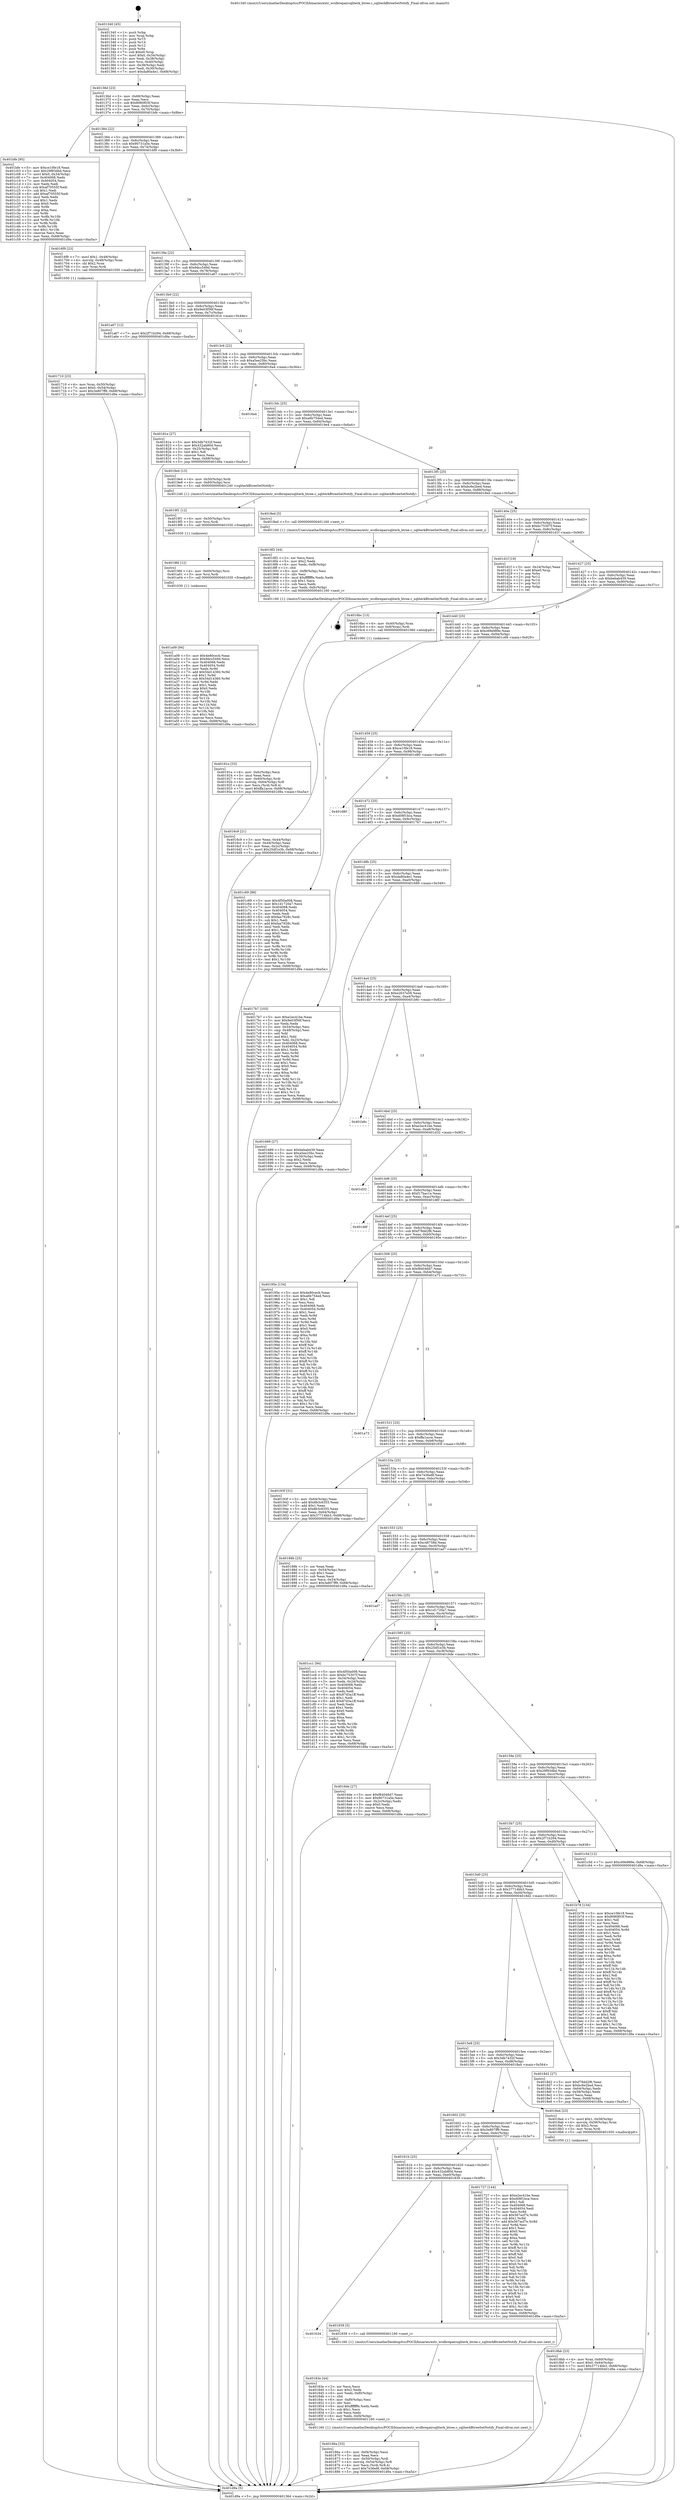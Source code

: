 digraph "0x401340" {
  label = "0x401340 (/mnt/c/Users/mathe/Desktop/tcc/POCII/binaries/extr_wcdbrepairsqliterk_btree.c_sqliterkBtreeSetNotify_Final-ollvm.out::main(0))"
  labelloc = "t"
  node[shape=record]

  Entry [label="",width=0.3,height=0.3,shape=circle,fillcolor=black,style=filled]
  "0x40136d" [label="{
     0x40136d [23]\l
     | [instrs]\l
     &nbsp;&nbsp;0x40136d \<+3\>: mov -0x68(%rbp),%eax\l
     &nbsp;&nbsp;0x401370 \<+2\>: mov %eax,%ecx\l
     &nbsp;&nbsp;0x401372 \<+6\>: sub $0x8080f03f,%ecx\l
     &nbsp;&nbsp;0x401378 \<+3\>: mov %eax,-0x6c(%rbp)\l
     &nbsp;&nbsp;0x40137b \<+3\>: mov %ecx,-0x70(%rbp)\l
     &nbsp;&nbsp;0x40137e \<+6\>: je 0000000000401bfe \<main+0x8be\>\l
  }"]
  "0x401bfe" [label="{
     0x401bfe [95]\l
     | [instrs]\l
     &nbsp;&nbsp;0x401bfe \<+5\>: mov $0xce10fe18,%eax\l
     &nbsp;&nbsp;0x401c03 \<+5\>: mov $0x29f93dbd,%ecx\l
     &nbsp;&nbsp;0x401c08 \<+7\>: movl $0x0,-0x34(%rbp)\l
     &nbsp;&nbsp;0x401c0f \<+7\>: mov 0x404068,%edx\l
     &nbsp;&nbsp;0x401c16 \<+7\>: mov 0x404054,%esi\l
     &nbsp;&nbsp;0x401c1d \<+2\>: mov %edx,%edi\l
     &nbsp;&nbsp;0x401c1f \<+6\>: sub $0xaf70555f,%edi\l
     &nbsp;&nbsp;0x401c25 \<+3\>: sub $0x1,%edi\l
     &nbsp;&nbsp;0x401c28 \<+6\>: add $0xaf70555f,%edi\l
     &nbsp;&nbsp;0x401c2e \<+3\>: imul %edi,%edx\l
     &nbsp;&nbsp;0x401c31 \<+3\>: and $0x1,%edx\l
     &nbsp;&nbsp;0x401c34 \<+3\>: cmp $0x0,%edx\l
     &nbsp;&nbsp;0x401c37 \<+4\>: sete %r8b\l
     &nbsp;&nbsp;0x401c3b \<+3\>: cmp $0xa,%esi\l
     &nbsp;&nbsp;0x401c3e \<+4\>: setl %r9b\l
     &nbsp;&nbsp;0x401c42 \<+3\>: mov %r8b,%r10b\l
     &nbsp;&nbsp;0x401c45 \<+3\>: and %r9b,%r10b\l
     &nbsp;&nbsp;0x401c48 \<+3\>: xor %r9b,%r8b\l
     &nbsp;&nbsp;0x401c4b \<+3\>: or %r8b,%r10b\l
     &nbsp;&nbsp;0x401c4e \<+4\>: test $0x1,%r10b\l
     &nbsp;&nbsp;0x401c52 \<+3\>: cmovne %ecx,%eax\l
     &nbsp;&nbsp;0x401c55 \<+3\>: mov %eax,-0x68(%rbp)\l
     &nbsp;&nbsp;0x401c58 \<+5\>: jmp 0000000000401d9a \<main+0xa5a\>\l
  }"]
  "0x401384" [label="{
     0x401384 [22]\l
     | [instrs]\l
     &nbsp;&nbsp;0x401384 \<+5\>: jmp 0000000000401389 \<main+0x49\>\l
     &nbsp;&nbsp;0x401389 \<+3\>: mov -0x6c(%rbp),%eax\l
     &nbsp;&nbsp;0x40138c \<+5\>: sub $0x90731a5e,%eax\l
     &nbsp;&nbsp;0x401391 \<+3\>: mov %eax,-0x74(%rbp)\l
     &nbsp;&nbsp;0x401394 \<+6\>: je 00000000004016f9 \<main+0x3b9\>\l
  }"]
  Exit [label="",width=0.3,height=0.3,shape=circle,fillcolor=black,style=filled,peripheries=2]
  "0x4016f9" [label="{
     0x4016f9 [23]\l
     | [instrs]\l
     &nbsp;&nbsp;0x4016f9 \<+7\>: movl $0x1,-0x48(%rbp)\l
     &nbsp;&nbsp;0x401700 \<+4\>: movslq -0x48(%rbp),%rax\l
     &nbsp;&nbsp;0x401704 \<+4\>: shl $0x2,%rax\l
     &nbsp;&nbsp;0x401708 \<+3\>: mov %rax,%rdi\l
     &nbsp;&nbsp;0x40170b \<+5\>: call 0000000000401050 \<malloc@plt\>\l
     | [calls]\l
     &nbsp;&nbsp;0x401050 \{1\} (unknown)\l
  }"]
  "0x40139a" [label="{
     0x40139a [22]\l
     | [instrs]\l
     &nbsp;&nbsp;0x40139a \<+5\>: jmp 000000000040139f \<main+0x5f\>\l
     &nbsp;&nbsp;0x40139f \<+3\>: mov -0x6c(%rbp),%eax\l
     &nbsp;&nbsp;0x4013a2 \<+5\>: sub $0x9dcc549d,%eax\l
     &nbsp;&nbsp;0x4013a7 \<+3\>: mov %eax,-0x78(%rbp)\l
     &nbsp;&nbsp;0x4013aa \<+6\>: je 0000000000401a67 \<main+0x727\>\l
  }"]
  "0x401a09" [label="{
     0x401a09 [94]\l
     | [instrs]\l
     &nbsp;&nbsp;0x401a09 \<+5\>: mov $0x4e80cecb,%eax\l
     &nbsp;&nbsp;0x401a0e \<+5\>: mov $0x9dcc549d,%ecx\l
     &nbsp;&nbsp;0x401a13 \<+7\>: mov 0x404068,%edx\l
     &nbsp;&nbsp;0x401a1a \<+8\>: mov 0x404054,%r8d\l
     &nbsp;&nbsp;0x401a22 \<+3\>: mov %edx,%r9d\l
     &nbsp;&nbsp;0x401a25 \<+7\>: add $0x54d14360,%r9d\l
     &nbsp;&nbsp;0x401a2c \<+4\>: sub $0x1,%r9d\l
     &nbsp;&nbsp;0x401a30 \<+7\>: sub $0x54d14360,%r9d\l
     &nbsp;&nbsp;0x401a37 \<+4\>: imul %r9d,%edx\l
     &nbsp;&nbsp;0x401a3b \<+3\>: and $0x1,%edx\l
     &nbsp;&nbsp;0x401a3e \<+3\>: cmp $0x0,%edx\l
     &nbsp;&nbsp;0x401a41 \<+4\>: sete %r10b\l
     &nbsp;&nbsp;0x401a45 \<+4\>: cmp $0xa,%r8d\l
     &nbsp;&nbsp;0x401a49 \<+4\>: setl %r11b\l
     &nbsp;&nbsp;0x401a4d \<+3\>: mov %r10b,%bl\l
     &nbsp;&nbsp;0x401a50 \<+3\>: and %r11b,%bl\l
     &nbsp;&nbsp;0x401a53 \<+3\>: xor %r11b,%r10b\l
     &nbsp;&nbsp;0x401a56 \<+3\>: or %r10b,%bl\l
     &nbsp;&nbsp;0x401a59 \<+3\>: test $0x1,%bl\l
     &nbsp;&nbsp;0x401a5c \<+3\>: cmovne %ecx,%eax\l
     &nbsp;&nbsp;0x401a5f \<+3\>: mov %eax,-0x68(%rbp)\l
     &nbsp;&nbsp;0x401a62 \<+5\>: jmp 0000000000401d9a \<main+0xa5a\>\l
  }"]
  "0x401a67" [label="{
     0x401a67 [12]\l
     | [instrs]\l
     &nbsp;&nbsp;0x401a67 \<+7\>: movl $0x2f71b294,-0x68(%rbp)\l
     &nbsp;&nbsp;0x401a6e \<+5\>: jmp 0000000000401d9a \<main+0xa5a\>\l
  }"]
  "0x4013b0" [label="{
     0x4013b0 [22]\l
     | [instrs]\l
     &nbsp;&nbsp;0x4013b0 \<+5\>: jmp 00000000004013b5 \<main+0x75\>\l
     &nbsp;&nbsp;0x4013b5 \<+3\>: mov -0x6c(%rbp),%eax\l
     &nbsp;&nbsp;0x4013b8 \<+5\>: sub $0x9e03f56f,%eax\l
     &nbsp;&nbsp;0x4013bd \<+3\>: mov %eax,-0x7c(%rbp)\l
     &nbsp;&nbsp;0x4013c0 \<+6\>: je 000000000040181e \<main+0x4de\>\l
  }"]
  "0x4019fd" [label="{
     0x4019fd [12]\l
     | [instrs]\l
     &nbsp;&nbsp;0x4019fd \<+4\>: mov -0x60(%rbp),%rsi\l
     &nbsp;&nbsp;0x401a01 \<+3\>: mov %rsi,%rdi\l
     &nbsp;&nbsp;0x401a04 \<+5\>: call 0000000000401030 \<free@plt\>\l
     | [calls]\l
     &nbsp;&nbsp;0x401030 \{1\} (unknown)\l
  }"]
  "0x40181e" [label="{
     0x40181e [27]\l
     | [instrs]\l
     &nbsp;&nbsp;0x40181e \<+5\>: mov $0x3db7432f,%eax\l
     &nbsp;&nbsp;0x401823 \<+5\>: mov $0x432ab80d,%ecx\l
     &nbsp;&nbsp;0x401828 \<+3\>: mov -0x25(%rbp),%dl\l
     &nbsp;&nbsp;0x40182b \<+3\>: test $0x1,%dl\l
     &nbsp;&nbsp;0x40182e \<+3\>: cmovne %ecx,%eax\l
     &nbsp;&nbsp;0x401831 \<+3\>: mov %eax,-0x68(%rbp)\l
     &nbsp;&nbsp;0x401834 \<+5\>: jmp 0000000000401d9a \<main+0xa5a\>\l
  }"]
  "0x4013c6" [label="{
     0x4013c6 [22]\l
     | [instrs]\l
     &nbsp;&nbsp;0x4013c6 \<+5\>: jmp 00000000004013cb \<main+0x8b\>\l
     &nbsp;&nbsp;0x4013cb \<+3\>: mov -0x6c(%rbp),%eax\l
     &nbsp;&nbsp;0x4013ce \<+5\>: sub $0xa5ee25bc,%eax\l
     &nbsp;&nbsp;0x4013d3 \<+3\>: mov %eax,-0x80(%rbp)\l
     &nbsp;&nbsp;0x4013d6 \<+6\>: je 00000000004016a4 \<main+0x364\>\l
  }"]
  "0x4019f1" [label="{
     0x4019f1 [12]\l
     | [instrs]\l
     &nbsp;&nbsp;0x4019f1 \<+4\>: mov -0x50(%rbp),%rsi\l
     &nbsp;&nbsp;0x4019f5 \<+3\>: mov %rsi,%rdi\l
     &nbsp;&nbsp;0x4019f8 \<+5\>: call 0000000000401030 \<free@plt\>\l
     | [calls]\l
     &nbsp;&nbsp;0x401030 \{1\} (unknown)\l
  }"]
  "0x4016a4" [label="{
     0x4016a4\l
  }", style=dashed]
  "0x4013dc" [label="{
     0x4013dc [25]\l
     | [instrs]\l
     &nbsp;&nbsp;0x4013dc \<+5\>: jmp 00000000004013e1 \<main+0xa1\>\l
     &nbsp;&nbsp;0x4013e1 \<+3\>: mov -0x6c(%rbp),%eax\l
     &nbsp;&nbsp;0x4013e4 \<+5\>: sub $0xa6b754ed,%eax\l
     &nbsp;&nbsp;0x4013e9 \<+6\>: mov %eax,-0x84(%rbp)\l
     &nbsp;&nbsp;0x4013ef \<+6\>: je 00000000004019e4 \<main+0x6a4\>\l
  }"]
  "0x40191e" [label="{
     0x40191e [33]\l
     | [instrs]\l
     &nbsp;&nbsp;0x40191e \<+6\>: mov -0xfc(%rbp),%ecx\l
     &nbsp;&nbsp;0x401924 \<+3\>: imul %eax,%ecx\l
     &nbsp;&nbsp;0x401927 \<+4\>: mov -0x60(%rbp),%rdi\l
     &nbsp;&nbsp;0x40192b \<+4\>: movslq -0x64(%rbp),%r8\l
     &nbsp;&nbsp;0x40192f \<+4\>: mov %ecx,(%rdi,%r8,4)\l
     &nbsp;&nbsp;0x401933 \<+7\>: movl $0xffa1acce,-0x68(%rbp)\l
     &nbsp;&nbsp;0x40193a \<+5\>: jmp 0000000000401d9a \<main+0xa5a\>\l
  }"]
  "0x4019e4" [label="{
     0x4019e4 [13]\l
     | [instrs]\l
     &nbsp;&nbsp;0x4019e4 \<+4\>: mov -0x50(%rbp),%rdi\l
     &nbsp;&nbsp;0x4019e8 \<+4\>: mov -0x60(%rbp),%rsi\l
     &nbsp;&nbsp;0x4019ec \<+5\>: call 0000000000401240 \<sqliterkBtreeSetNotify\>\l
     | [calls]\l
     &nbsp;&nbsp;0x401240 \{1\} (/mnt/c/Users/mathe/Desktop/tcc/POCII/binaries/extr_wcdbrepairsqliterk_btree.c_sqliterkBtreeSetNotify_Final-ollvm.out::sqliterkBtreeSetNotify)\l
  }"]
  "0x4013f5" [label="{
     0x4013f5 [25]\l
     | [instrs]\l
     &nbsp;&nbsp;0x4013f5 \<+5\>: jmp 00000000004013fa \<main+0xba\>\l
     &nbsp;&nbsp;0x4013fa \<+3\>: mov -0x6c(%rbp),%eax\l
     &nbsp;&nbsp;0x4013fd \<+5\>: sub $0xbc6e2bed,%eax\l
     &nbsp;&nbsp;0x401402 \<+6\>: mov %eax,-0x88(%rbp)\l
     &nbsp;&nbsp;0x401408 \<+6\>: je 00000000004018ed \<main+0x5ad\>\l
  }"]
  "0x4018f2" [label="{
     0x4018f2 [44]\l
     | [instrs]\l
     &nbsp;&nbsp;0x4018f2 \<+2\>: xor %ecx,%ecx\l
     &nbsp;&nbsp;0x4018f4 \<+5\>: mov $0x2,%edx\l
     &nbsp;&nbsp;0x4018f9 \<+6\>: mov %edx,-0xf8(%rbp)\l
     &nbsp;&nbsp;0x4018ff \<+1\>: cltd\l
     &nbsp;&nbsp;0x401900 \<+6\>: mov -0xf8(%rbp),%esi\l
     &nbsp;&nbsp;0x401906 \<+2\>: idiv %esi\l
     &nbsp;&nbsp;0x401908 \<+6\>: imul $0xfffffffe,%edx,%edx\l
     &nbsp;&nbsp;0x40190e \<+3\>: sub $0x1,%ecx\l
     &nbsp;&nbsp;0x401911 \<+2\>: sub %ecx,%edx\l
     &nbsp;&nbsp;0x401913 \<+6\>: mov %edx,-0xfc(%rbp)\l
     &nbsp;&nbsp;0x401919 \<+5\>: call 0000000000401160 \<next_i\>\l
     | [calls]\l
     &nbsp;&nbsp;0x401160 \{1\} (/mnt/c/Users/mathe/Desktop/tcc/POCII/binaries/extr_wcdbrepairsqliterk_btree.c_sqliterkBtreeSetNotify_Final-ollvm.out::next_i)\l
  }"]
  "0x4018ed" [label="{
     0x4018ed [5]\l
     | [instrs]\l
     &nbsp;&nbsp;0x4018ed \<+5\>: call 0000000000401160 \<next_i\>\l
     | [calls]\l
     &nbsp;&nbsp;0x401160 \{1\} (/mnt/c/Users/mathe/Desktop/tcc/POCII/binaries/extr_wcdbrepairsqliterk_btree.c_sqliterkBtreeSetNotify_Final-ollvm.out::next_i)\l
  }"]
  "0x40140e" [label="{
     0x40140e [25]\l
     | [instrs]\l
     &nbsp;&nbsp;0x40140e \<+5\>: jmp 0000000000401413 \<main+0xd3\>\l
     &nbsp;&nbsp;0x401413 \<+3\>: mov -0x6c(%rbp),%eax\l
     &nbsp;&nbsp;0x401416 \<+5\>: sub $0xbc75307f,%eax\l
     &nbsp;&nbsp;0x40141b \<+6\>: mov %eax,-0x8c(%rbp)\l
     &nbsp;&nbsp;0x401421 \<+6\>: je 0000000000401d1f \<main+0x9df\>\l
  }"]
  "0x4018bb" [label="{
     0x4018bb [23]\l
     | [instrs]\l
     &nbsp;&nbsp;0x4018bb \<+4\>: mov %rax,-0x60(%rbp)\l
     &nbsp;&nbsp;0x4018bf \<+7\>: movl $0x0,-0x64(%rbp)\l
     &nbsp;&nbsp;0x4018c6 \<+7\>: movl $0x37714bb3,-0x68(%rbp)\l
     &nbsp;&nbsp;0x4018cd \<+5\>: jmp 0000000000401d9a \<main+0xa5a\>\l
  }"]
  "0x401d1f" [label="{
     0x401d1f [19]\l
     | [instrs]\l
     &nbsp;&nbsp;0x401d1f \<+3\>: mov -0x24(%rbp),%eax\l
     &nbsp;&nbsp;0x401d22 \<+7\>: add $0xe0,%rsp\l
     &nbsp;&nbsp;0x401d29 \<+1\>: pop %rbx\l
     &nbsp;&nbsp;0x401d2a \<+2\>: pop %r12\l
     &nbsp;&nbsp;0x401d2c \<+2\>: pop %r14\l
     &nbsp;&nbsp;0x401d2e \<+2\>: pop %r15\l
     &nbsp;&nbsp;0x401d30 \<+1\>: pop %rbp\l
     &nbsp;&nbsp;0x401d31 \<+1\>: ret\l
  }"]
  "0x401427" [label="{
     0x401427 [25]\l
     | [instrs]\l
     &nbsp;&nbsp;0x401427 \<+5\>: jmp 000000000040142c \<main+0xec\>\l
     &nbsp;&nbsp;0x40142c \<+3\>: mov -0x6c(%rbp),%eax\l
     &nbsp;&nbsp;0x40142f \<+5\>: sub $0xbebab439,%eax\l
     &nbsp;&nbsp;0x401434 \<+6\>: mov %eax,-0x90(%rbp)\l
     &nbsp;&nbsp;0x40143a \<+6\>: je 00000000004016bc \<main+0x37c\>\l
  }"]
  "0x40186a" [label="{
     0x40186a [33]\l
     | [instrs]\l
     &nbsp;&nbsp;0x40186a \<+6\>: mov -0xf4(%rbp),%ecx\l
     &nbsp;&nbsp;0x401870 \<+3\>: imul %eax,%ecx\l
     &nbsp;&nbsp;0x401873 \<+4\>: mov -0x50(%rbp),%rdi\l
     &nbsp;&nbsp;0x401877 \<+4\>: movslq -0x54(%rbp),%r8\l
     &nbsp;&nbsp;0x40187b \<+4\>: mov %ecx,(%rdi,%r8,4)\l
     &nbsp;&nbsp;0x40187f \<+7\>: movl $0x7e36e8f,-0x68(%rbp)\l
     &nbsp;&nbsp;0x401886 \<+5\>: jmp 0000000000401d9a \<main+0xa5a\>\l
  }"]
  "0x4016bc" [label="{
     0x4016bc [13]\l
     | [instrs]\l
     &nbsp;&nbsp;0x4016bc \<+4\>: mov -0x40(%rbp),%rax\l
     &nbsp;&nbsp;0x4016c0 \<+4\>: mov 0x8(%rax),%rdi\l
     &nbsp;&nbsp;0x4016c4 \<+5\>: call 0000000000401060 \<atoi@plt\>\l
     | [calls]\l
     &nbsp;&nbsp;0x401060 \{1\} (unknown)\l
  }"]
  "0x401440" [label="{
     0x401440 [25]\l
     | [instrs]\l
     &nbsp;&nbsp;0x401440 \<+5\>: jmp 0000000000401445 \<main+0x105\>\l
     &nbsp;&nbsp;0x401445 \<+3\>: mov -0x6c(%rbp),%eax\l
     &nbsp;&nbsp;0x401448 \<+5\>: sub $0xc69e989e,%eax\l
     &nbsp;&nbsp;0x40144d \<+6\>: mov %eax,-0x94(%rbp)\l
     &nbsp;&nbsp;0x401453 \<+6\>: je 0000000000401c69 \<main+0x929\>\l
  }"]
  "0x40183e" [label="{
     0x40183e [44]\l
     | [instrs]\l
     &nbsp;&nbsp;0x40183e \<+2\>: xor %ecx,%ecx\l
     &nbsp;&nbsp;0x401840 \<+5\>: mov $0x2,%edx\l
     &nbsp;&nbsp;0x401845 \<+6\>: mov %edx,-0xf0(%rbp)\l
     &nbsp;&nbsp;0x40184b \<+1\>: cltd\l
     &nbsp;&nbsp;0x40184c \<+6\>: mov -0xf0(%rbp),%esi\l
     &nbsp;&nbsp;0x401852 \<+2\>: idiv %esi\l
     &nbsp;&nbsp;0x401854 \<+6\>: imul $0xfffffffe,%edx,%edx\l
     &nbsp;&nbsp;0x40185a \<+3\>: sub $0x1,%ecx\l
     &nbsp;&nbsp;0x40185d \<+2\>: sub %ecx,%edx\l
     &nbsp;&nbsp;0x40185f \<+6\>: mov %edx,-0xf4(%rbp)\l
     &nbsp;&nbsp;0x401865 \<+5\>: call 0000000000401160 \<next_i\>\l
     | [calls]\l
     &nbsp;&nbsp;0x401160 \{1\} (/mnt/c/Users/mathe/Desktop/tcc/POCII/binaries/extr_wcdbrepairsqliterk_btree.c_sqliterkBtreeSetNotify_Final-ollvm.out::next_i)\l
  }"]
  "0x401c69" [label="{
     0x401c69 [88]\l
     | [instrs]\l
     &nbsp;&nbsp;0x401c69 \<+5\>: mov $0x4f50a008,%eax\l
     &nbsp;&nbsp;0x401c6e \<+5\>: mov $0x1d1720a7,%ecx\l
     &nbsp;&nbsp;0x401c73 \<+7\>: mov 0x404068,%edx\l
     &nbsp;&nbsp;0x401c7a \<+7\>: mov 0x404054,%esi\l
     &nbsp;&nbsp;0x401c81 \<+2\>: mov %edx,%edi\l
     &nbsp;&nbsp;0x401c83 \<+6\>: sub $0xfaa7928c,%edi\l
     &nbsp;&nbsp;0x401c89 \<+3\>: sub $0x1,%edi\l
     &nbsp;&nbsp;0x401c8c \<+6\>: add $0xfaa7928c,%edi\l
     &nbsp;&nbsp;0x401c92 \<+3\>: imul %edi,%edx\l
     &nbsp;&nbsp;0x401c95 \<+3\>: and $0x1,%edx\l
     &nbsp;&nbsp;0x401c98 \<+3\>: cmp $0x0,%edx\l
     &nbsp;&nbsp;0x401c9b \<+4\>: sete %r8b\l
     &nbsp;&nbsp;0x401c9f \<+3\>: cmp $0xa,%esi\l
     &nbsp;&nbsp;0x401ca2 \<+4\>: setl %r9b\l
     &nbsp;&nbsp;0x401ca6 \<+3\>: mov %r8b,%r10b\l
     &nbsp;&nbsp;0x401ca9 \<+3\>: and %r9b,%r10b\l
     &nbsp;&nbsp;0x401cac \<+3\>: xor %r9b,%r8b\l
     &nbsp;&nbsp;0x401caf \<+3\>: or %r8b,%r10b\l
     &nbsp;&nbsp;0x401cb2 \<+4\>: test $0x1,%r10b\l
     &nbsp;&nbsp;0x401cb6 \<+3\>: cmovne %ecx,%eax\l
     &nbsp;&nbsp;0x401cb9 \<+3\>: mov %eax,-0x68(%rbp)\l
     &nbsp;&nbsp;0x401cbc \<+5\>: jmp 0000000000401d9a \<main+0xa5a\>\l
  }"]
  "0x401459" [label="{
     0x401459 [25]\l
     | [instrs]\l
     &nbsp;&nbsp;0x401459 \<+5\>: jmp 000000000040145e \<main+0x11e\>\l
     &nbsp;&nbsp;0x40145e \<+3\>: mov -0x6c(%rbp),%eax\l
     &nbsp;&nbsp;0x401461 \<+5\>: sub $0xce10fe18,%eax\l
     &nbsp;&nbsp;0x401466 \<+6\>: mov %eax,-0x98(%rbp)\l
     &nbsp;&nbsp;0x40146c \<+6\>: je 0000000000401d80 \<main+0xa40\>\l
  }"]
  "0x401634" [label="{
     0x401634\l
  }", style=dashed]
  "0x401d80" [label="{
     0x401d80\l
  }", style=dashed]
  "0x401472" [label="{
     0x401472 [25]\l
     | [instrs]\l
     &nbsp;&nbsp;0x401472 \<+5\>: jmp 0000000000401477 \<main+0x137\>\l
     &nbsp;&nbsp;0x401477 \<+3\>: mov -0x6c(%rbp),%eax\l
     &nbsp;&nbsp;0x40147a \<+5\>: sub $0xd08f1bca,%eax\l
     &nbsp;&nbsp;0x40147f \<+6\>: mov %eax,-0x9c(%rbp)\l
     &nbsp;&nbsp;0x401485 \<+6\>: je 00000000004017b7 \<main+0x477\>\l
  }"]
  "0x401839" [label="{
     0x401839 [5]\l
     | [instrs]\l
     &nbsp;&nbsp;0x401839 \<+5\>: call 0000000000401160 \<next_i\>\l
     | [calls]\l
     &nbsp;&nbsp;0x401160 \{1\} (/mnt/c/Users/mathe/Desktop/tcc/POCII/binaries/extr_wcdbrepairsqliterk_btree.c_sqliterkBtreeSetNotify_Final-ollvm.out::next_i)\l
  }"]
  "0x4017b7" [label="{
     0x4017b7 [103]\l
     | [instrs]\l
     &nbsp;&nbsp;0x4017b7 \<+5\>: mov $0xe2ec41be,%eax\l
     &nbsp;&nbsp;0x4017bc \<+5\>: mov $0x9e03f56f,%ecx\l
     &nbsp;&nbsp;0x4017c1 \<+2\>: xor %edx,%edx\l
     &nbsp;&nbsp;0x4017c3 \<+3\>: mov -0x54(%rbp),%esi\l
     &nbsp;&nbsp;0x4017c6 \<+3\>: cmp -0x48(%rbp),%esi\l
     &nbsp;&nbsp;0x4017c9 \<+4\>: setl %dil\l
     &nbsp;&nbsp;0x4017cd \<+4\>: and $0x1,%dil\l
     &nbsp;&nbsp;0x4017d1 \<+4\>: mov %dil,-0x25(%rbp)\l
     &nbsp;&nbsp;0x4017d5 \<+7\>: mov 0x404068,%esi\l
     &nbsp;&nbsp;0x4017dc \<+8\>: mov 0x404054,%r8d\l
     &nbsp;&nbsp;0x4017e4 \<+3\>: sub $0x1,%edx\l
     &nbsp;&nbsp;0x4017e7 \<+3\>: mov %esi,%r9d\l
     &nbsp;&nbsp;0x4017ea \<+3\>: add %edx,%r9d\l
     &nbsp;&nbsp;0x4017ed \<+4\>: imul %r9d,%esi\l
     &nbsp;&nbsp;0x4017f1 \<+3\>: and $0x1,%esi\l
     &nbsp;&nbsp;0x4017f4 \<+3\>: cmp $0x0,%esi\l
     &nbsp;&nbsp;0x4017f7 \<+4\>: sete %dil\l
     &nbsp;&nbsp;0x4017fb \<+4\>: cmp $0xa,%r8d\l
     &nbsp;&nbsp;0x4017ff \<+4\>: setl %r10b\l
     &nbsp;&nbsp;0x401803 \<+3\>: mov %dil,%r11b\l
     &nbsp;&nbsp;0x401806 \<+3\>: and %r10b,%r11b\l
     &nbsp;&nbsp;0x401809 \<+3\>: xor %r10b,%dil\l
     &nbsp;&nbsp;0x40180c \<+3\>: or %dil,%r11b\l
     &nbsp;&nbsp;0x40180f \<+4\>: test $0x1,%r11b\l
     &nbsp;&nbsp;0x401813 \<+3\>: cmovne %ecx,%eax\l
     &nbsp;&nbsp;0x401816 \<+3\>: mov %eax,-0x68(%rbp)\l
     &nbsp;&nbsp;0x401819 \<+5\>: jmp 0000000000401d9a \<main+0xa5a\>\l
  }"]
  "0x40148b" [label="{
     0x40148b [25]\l
     | [instrs]\l
     &nbsp;&nbsp;0x40148b \<+5\>: jmp 0000000000401490 \<main+0x150\>\l
     &nbsp;&nbsp;0x401490 \<+3\>: mov -0x6c(%rbp),%eax\l
     &nbsp;&nbsp;0x401493 \<+5\>: sub $0xda80a4e1,%eax\l
     &nbsp;&nbsp;0x401498 \<+6\>: mov %eax,-0xa0(%rbp)\l
     &nbsp;&nbsp;0x40149e \<+6\>: je 0000000000401689 \<main+0x349\>\l
  }"]
  "0x40161b" [label="{
     0x40161b [25]\l
     | [instrs]\l
     &nbsp;&nbsp;0x40161b \<+5\>: jmp 0000000000401620 \<main+0x2e0\>\l
     &nbsp;&nbsp;0x401620 \<+3\>: mov -0x6c(%rbp),%eax\l
     &nbsp;&nbsp;0x401623 \<+5\>: sub $0x432ab80d,%eax\l
     &nbsp;&nbsp;0x401628 \<+6\>: mov %eax,-0xe0(%rbp)\l
     &nbsp;&nbsp;0x40162e \<+6\>: je 0000000000401839 \<main+0x4f9\>\l
  }"]
  "0x401689" [label="{
     0x401689 [27]\l
     | [instrs]\l
     &nbsp;&nbsp;0x401689 \<+5\>: mov $0xbebab439,%eax\l
     &nbsp;&nbsp;0x40168e \<+5\>: mov $0xa5ee25bc,%ecx\l
     &nbsp;&nbsp;0x401693 \<+3\>: mov -0x30(%rbp),%edx\l
     &nbsp;&nbsp;0x401696 \<+3\>: cmp $0x2,%edx\l
     &nbsp;&nbsp;0x401699 \<+3\>: cmovne %ecx,%eax\l
     &nbsp;&nbsp;0x40169c \<+3\>: mov %eax,-0x68(%rbp)\l
     &nbsp;&nbsp;0x40169f \<+5\>: jmp 0000000000401d9a \<main+0xa5a\>\l
  }"]
  "0x4014a4" [label="{
     0x4014a4 [25]\l
     | [instrs]\l
     &nbsp;&nbsp;0x4014a4 \<+5\>: jmp 00000000004014a9 \<main+0x169\>\l
     &nbsp;&nbsp;0x4014a9 \<+3\>: mov -0x6c(%rbp),%eax\l
     &nbsp;&nbsp;0x4014ac \<+5\>: sub $0xe2637e58,%eax\l
     &nbsp;&nbsp;0x4014b1 \<+6\>: mov %eax,-0xa4(%rbp)\l
     &nbsp;&nbsp;0x4014b7 \<+6\>: je 0000000000401b6c \<main+0x82c\>\l
  }"]
  "0x401d9a" [label="{
     0x401d9a [5]\l
     | [instrs]\l
     &nbsp;&nbsp;0x401d9a \<+5\>: jmp 000000000040136d \<main+0x2d\>\l
  }"]
  "0x401340" [label="{
     0x401340 [45]\l
     | [instrs]\l
     &nbsp;&nbsp;0x401340 \<+1\>: push %rbp\l
     &nbsp;&nbsp;0x401341 \<+3\>: mov %rsp,%rbp\l
     &nbsp;&nbsp;0x401344 \<+2\>: push %r15\l
     &nbsp;&nbsp;0x401346 \<+2\>: push %r14\l
     &nbsp;&nbsp;0x401348 \<+2\>: push %r12\l
     &nbsp;&nbsp;0x40134a \<+1\>: push %rbx\l
     &nbsp;&nbsp;0x40134b \<+7\>: sub $0xe0,%rsp\l
     &nbsp;&nbsp;0x401352 \<+7\>: movl $0x0,-0x34(%rbp)\l
     &nbsp;&nbsp;0x401359 \<+3\>: mov %edi,-0x38(%rbp)\l
     &nbsp;&nbsp;0x40135c \<+4\>: mov %rsi,-0x40(%rbp)\l
     &nbsp;&nbsp;0x401360 \<+3\>: mov -0x38(%rbp),%edi\l
     &nbsp;&nbsp;0x401363 \<+3\>: mov %edi,-0x30(%rbp)\l
     &nbsp;&nbsp;0x401366 \<+7\>: movl $0xda80a4e1,-0x68(%rbp)\l
  }"]
  "0x4016c9" [label="{
     0x4016c9 [21]\l
     | [instrs]\l
     &nbsp;&nbsp;0x4016c9 \<+3\>: mov %eax,-0x44(%rbp)\l
     &nbsp;&nbsp;0x4016cc \<+3\>: mov -0x44(%rbp),%eax\l
     &nbsp;&nbsp;0x4016cf \<+3\>: mov %eax,-0x2c(%rbp)\l
     &nbsp;&nbsp;0x4016d2 \<+7\>: movl $0x25df1e3b,-0x68(%rbp)\l
     &nbsp;&nbsp;0x4016d9 \<+5\>: jmp 0000000000401d9a \<main+0xa5a\>\l
  }"]
  "0x401727" [label="{
     0x401727 [144]\l
     | [instrs]\l
     &nbsp;&nbsp;0x401727 \<+5\>: mov $0xe2ec41be,%eax\l
     &nbsp;&nbsp;0x40172c \<+5\>: mov $0xd08f1bca,%ecx\l
     &nbsp;&nbsp;0x401731 \<+2\>: mov $0x1,%dl\l
     &nbsp;&nbsp;0x401733 \<+7\>: mov 0x404068,%esi\l
     &nbsp;&nbsp;0x40173a \<+7\>: mov 0x404054,%edi\l
     &nbsp;&nbsp;0x401741 \<+3\>: mov %esi,%r8d\l
     &nbsp;&nbsp;0x401744 \<+7\>: sub $0x567acf7e,%r8d\l
     &nbsp;&nbsp;0x40174b \<+4\>: sub $0x1,%r8d\l
     &nbsp;&nbsp;0x40174f \<+7\>: add $0x567acf7e,%r8d\l
     &nbsp;&nbsp;0x401756 \<+4\>: imul %r8d,%esi\l
     &nbsp;&nbsp;0x40175a \<+3\>: and $0x1,%esi\l
     &nbsp;&nbsp;0x40175d \<+3\>: cmp $0x0,%esi\l
     &nbsp;&nbsp;0x401760 \<+4\>: sete %r9b\l
     &nbsp;&nbsp;0x401764 \<+3\>: cmp $0xa,%edi\l
     &nbsp;&nbsp;0x401767 \<+4\>: setl %r10b\l
     &nbsp;&nbsp;0x40176b \<+3\>: mov %r9b,%r11b\l
     &nbsp;&nbsp;0x40176e \<+4\>: xor $0xff,%r11b\l
     &nbsp;&nbsp;0x401772 \<+3\>: mov %r10b,%bl\l
     &nbsp;&nbsp;0x401775 \<+3\>: xor $0xff,%bl\l
     &nbsp;&nbsp;0x401778 \<+3\>: xor $0x0,%dl\l
     &nbsp;&nbsp;0x40177b \<+3\>: mov %r11b,%r14b\l
     &nbsp;&nbsp;0x40177e \<+4\>: and $0x0,%r14b\l
     &nbsp;&nbsp;0x401782 \<+3\>: and %dl,%r9b\l
     &nbsp;&nbsp;0x401785 \<+3\>: mov %bl,%r15b\l
     &nbsp;&nbsp;0x401788 \<+4\>: and $0x0,%r15b\l
     &nbsp;&nbsp;0x40178c \<+3\>: and %dl,%r10b\l
     &nbsp;&nbsp;0x40178f \<+3\>: or %r9b,%r14b\l
     &nbsp;&nbsp;0x401792 \<+3\>: or %r10b,%r15b\l
     &nbsp;&nbsp;0x401795 \<+3\>: xor %r15b,%r14b\l
     &nbsp;&nbsp;0x401798 \<+3\>: or %bl,%r11b\l
     &nbsp;&nbsp;0x40179b \<+4\>: xor $0xff,%r11b\l
     &nbsp;&nbsp;0x40179f \<+3\>: or $0x0,%dl\l
     &nbsp;&nbsp;0x4017a2 \<+3\>: and %dl,%r11b\l
     &nbsp;&nbsp;0x4017a5 \<+3\>: or %r11b,%r14b\l
     &nbsp;&nbsp;0x4017a8 \<+4\>: test $0x1,%r14b\l
     &nbsp;&nbsp;0x4017ac \<+3\>: cmovne %ecx,%eax\l
     &nbsp;&nbsp;0x4017af \<+3\>: mov %eax,-0x68(%rbp)\l
     &nbsp;&nbsp;0x4017b2 \<+5\>: jmp 0000000000401d9a \<main+0xa5a\>\l
  }"]
  "0x401b6c" [label="{
     0x401b6c\l
  }", style=dashed]
  "0x4014bd" [label="{
     0x4014bd [25]\l
     | [instrs]\l
     &nbsp;&nbsp;0x4014bd \<+5\>: jmp 00000000004014c2 \<main+0x182\>\l
     &nbsp;&nbsp;0x4014c2 \<+3\>: mov -0x6c(%rbp),%eax\l
     &nbsp;&nbsp;0x4014c5 \<+5\>: sub $0xe2ec41be,%eax\l
     &nbsp;&nbsp;0x4014ca \<+6\>: mov %eax,-0xa8(%rbp)\l
     &nbsp;&nbsp;0x4014d0 \<+6\>: je 0000000000401d32 \<main+0x9f2\>\l
  }"]
  "0x401602" [label="{
     0x401602 [25]\l
     | [instrs]\l
     &nbsp;&nbsp;0x401602 \<+5\>: jmp 0000000000401607 \<main+0x2c7\>\l
     &nbsp;&nbsp;0x401607 \<+3\>: mov -0x6c(%rbp),%eax\l
     &nbsp;&nbsp;0x40160a \<+5\>: sub $0x3e807ff9,%eax\l
     &nbsp;&nbsp;0x40160f \<+6\>: mov %eax,-0xdc(%rbp)\l
     &nbsp;&nbsp;0x401615 \<+6\>: je 0000000000401727 \<main+0x3e7\>\l
  }"]
  "0x401d32" [label="{
     0x401d32\l
  }", style=dashed]
  "0x4014d6" [label="{
     0x4014d6 [25]\l
     | [instrs]\l
     &nbsp;&nbsp;0x4014d6 \<+5\>: jmp 00000000004014db \<main+0x19b\>\l
     &nbsp;&nbsp;0x4014db \<+3\>: mov -0x6c(%rbp),%eax\l
     &nbsp;&nbsp;0x4014de \<+5\>: sub $0xf17bac1e,%eax\l
     &nbsp;&nbsp;0x4014e3 \<+6\>: mov %eax,-0xac(%rbp)\l
     &nbsp;&nbsp;0x4014e9 \<+6\>: je 0000000000401d6f \<main+0xa2f\>\l
  }"]
  "0x4018a4" [label="{
     0x4018a4 [23]\l
     | [instrs]\l
     &nbsp;&nbsp;0x4018a4 \<+7\>: movl $0x1,-0x58(%rbp)\l
     &nbsp;&nbsp;0x4018ab \<+4\>: movslq -0x58(%rbp),%rax\l
     &nbsp;&nbsp;0x4018af \<+4\>: shl $0x2,%rax\l
     &nbsp;&nbsp;0x4018b3 \<+3\>: mov %rax,%rdi\l
     &nbsp;&nbsp;0x4018b6 \<+5\>: call 0000000000401050 \<malloc@plt\>\l
     | [calls]\l
     &nbsp;&nbsp;0x401050 \{1\} (unknown)\l
  }"]
  "0x401d6f" [label="{
     0x401d6f\l
  }", style=dashed]
  "0x4014ef" [label="{
     0x4014ef [25]\l
     | [instrs]\l
     &nbsp;&nbsp;0x4014ef \<+5\>: jmp 00000000004014f4 \<main+0x1b4\>\l
     &nbsp;&nbsp;0x4014f4 \<+3\>: mov -0x6c(%rbp),%eax\l
     &nbsp;&nbsp;0x4014f7 \<+5\>: sub $0xf78dd2f6,%eax\l
     &nbsp;&nbsp;0x4014fc \<+6\>: mov %eax,-0xb0(%rbp)\l
     &nbsp;&nbsp;0x401502 \<+6\>: je 000000000040195e \<main+0x61e\>\l
  }"]
  "0x4015e9" [label="{
     0x4015e9 [25]\l
     | [instrs]\l
     &nbsp;&nbsp;0x4015e9 \<+5\>: jmp 00000000004015ee \<main+0x2ae\>\l
     &nbsp;&nbsp;0x4015ee \<+3\>: mov -0x6c(%rbp),%eax\l
     &nbsp;&nbsp;0x4015f1 \<+5\>: sub $0x3db7432f,%eax\l
     &nbsp;&nbsp;0x4015f6 \<+6\>: mov %eax,-0xd8(%rbp)\l
     &nbsp;&nbsp;0x4015fc \<+6\>: je 00000000004018a4 \<main+0x564\>\l
  }"]
  "0x40195e" [label="{
     0x40195e [134]\l
     | [instrs]\l
     &nbsp;&nbsp;0x40195e \<+5\>: mov $0x4e80cecb,%eax\l
     &nbsp;&nbsp;0x401963 \<+5\>: mov $0xa6b754ed,%ecx\l
     &nbsp;&nbsp;0x401968 \<+2\>: mov $0x1,%dl\l
     &nbsp;&nbsp;0x40196a \<+2\>: xor %esi,%esi\l
     &nbsp;&nbsp;0x40196c \<+7\>: mov 0x404068,%edi\l
     &nbsp;&nbsp;0x401973 \<+8\>: mov 0x404054,%r8d\l
     &nbsp;&nbsp;0x40197b \<+3\>: sub $0x1,%esi\l
     &nbsp;&nbsp;0x40197e \<+3\>: mov %edi,%r9d\l
     &nbsp;&nbsp;0x401981 \<+3\>: add %esi,%r9d\l
     &nbsp;&nbsp;0x401984 \<+4\>: imul %r9d,%edi\l
     &nbsp;&nbsp;0x401988 \<+3\>: and $0x1,%edi\l
     &nbsp;&nbsp;0x40198b \<+3\>: cmp $0x0,%edi\l
     &nbsp;&nbsp;0x40198e \<+4\>: sete %r10b\l
     &nbsp;&nbsp;0x401992 \<+4\>: cmp $0xa,%r8d\l
     &nbsp;&nbsp;0x401996 \<+4\>: setl %r11b\l
     &nbsp;&nbsp;0x40199a \<+3\>: mov %r10b,%bl\l
     &nbsp;&nbsp;0x40199d \<+3\>: xor $0xff,%bl\l
     &nbsp;&nbsp;0x4019a0 \<+3\>: mov %r11b,%r14b\l
     &nbsp;&nbsp;0x4019a3 \<+4\>: xor $0xff,%r14b\l
     &nbsp;&nbsp;0x4019a7 \<+3\>: xor $0x1,%dl\l
     &nbsp;&nbsp;0x4019aa \<+3\>: mov %bl,%r15b\l
     &nbsp;&nbsp;0x4019ad \<+4\>: and $0xff,%r15b\l
     &nbsp;&nbsp;0x4019b1 \<+3\>: and %dl,%r10b\l
     &nbsp;&nbsp;0x4019b4 \<+3\>: mov %r14b,%r12b\l
     &nbsp;&nbsp;0x4019b7 \<+4\>: and $0xff,%r12b\l
     &nbsp;&nbsp;0x4019bb \<+3\>: and %dl,%r11b\l
     &nbsp;&nbsp;0x4019be \<+3\>: or %r10b,%r15b\l
     &nbsp;&nbsp;0x4019c1 \<+3\>: or %r11b,%r12b\l
     &nbsp;&nbsp;0x4019c4 \<+3\>: xor %r12b,%r15b\l
     &nbsp;&nbsp;0x4019c7 \<+3\>: or %r14b,%bl\l
     &nbsp;&nbsp;0x4019ca \<+3\>: xor $0xff,%bl\l
     &nbsp;&nbsp;0x4019cd \<+3\>: or $0x1,%dl\l
     &nbsp;&nbsp;0x4019d0 \<+2\>: and %dl,%bl\l
     &nbsp;&nbsp;0x4019d2 \<+3\>: or %bl,%r15b\l
     &nbsp;&nbsp;0x4019d5 \<+4\>: test $0x1,%r15b\l
     &nbsp;&nbsp;0x4019d9 \<+3\>: cmovne %ecx,%eax\l
     &nbsp;&nbsp;0x4019dc \<+3\>: mov %eax,-0x68(%rbp)\l
     &nbsp;&nbsp;0x4019df \<+5\>: jmp 0000000000401d9a \<main+0xa5a\>\l
  }"]
  "0x401508" [label="{
     0x401508 [25]\l
     | [instrs]\l
     &nbsp;&nbsp;0x401508 \<+5\>: jmp 000000000040150d \<main+0x1cd\>\l
     &nbsp;&nbsp;0x40150d \<+3\>: mov -0x6c(%rbp),%eax\l
     &nbsp;&nbsp;0x401510 \<+5\>: sub $0xf84046d7,%eax\l
     &nbsp;&nbsp;0x401515 \<+6\>: mov %eax,-0xb4(%rbp)\l
     &nbsp;&nbsp;0x40151b \<+6\>: je 0000000000401a73 \<main+0x733\>\l
  }"]
  "0x4018d2" [label="{
     0x4018d2 [27]\l
     | [instrs]\l
     &nbsp;&nbsp;0x4018d2 \<+5\>: mov $0xf78dd2f6,%eax\l
     &nbsp;&nbsp;0x4018d7 \<+5\>: mov $0xbc6e2bed,%ecx\l
     &nbsp;&nbsp;0x4018dc \<+3\>: mov -0x64(%rbp),%edx\l
     &nbsp;&nbsp;0x4018df \<+3\>: cmp -0x58(%rbp),%edx\l
     &nbsp;&nbsp;0x4018e2 \<+3\>: cmovl %ecx,%eax\l
     &nbsp;&nbsp;0x4018e5 \<+3\>: mov %eax,-0x68(%rbp)\l
     &nbsp;&nbsp;0x4018e8 \<+5\>: jmp 0000000000401d9a \<main+0xa5a\>\l
  }"]
  "0x401a73" [label="{
     0x401a73\l
  }", style=dashed]
  "0x401521" [label="{
     0x401521 [25]\l
     | [instrs]\l
     &nbsp;&nbsp;0x401521 \<+5\>: jmp 0000000000401526 \<main+0x1e6\>\l
     &nbsp;&nbsp;0x401526 \<+3\>: mov -0x6c(%rbp),%eax\l
     &nbsp;&nbsp;0x401529 \<+5\>: sub $0xffa1acce,%eax\l
     &nbsp;&nbsp;0x40152e \<+6\>: mov %eax,-0xb8(%rbp)\l
     &nbsp;&nbsp;0x401534 \<+6\>: je 000000000040193f \<main+0x5ff\>\l
  }"]
  "0x4015d0" [label="{
     0x4015d0 [25]\l
     | [instrs]\l
     &nbsp;&nbsp;0x4015d0 \<+5\>: jmp 00000000004015d5 \<main+0x295\>\l
     &nbsp;&nbsp;0x4015d5 \<+3\>: mov -0x6c(%rbp),%eax\l
     &nbsp;&nbsp;0x4015d8 \<+5\>: sub $0x37714bb3,%eax\l
     &nbsp;&nbsp;0x4015dd \<+6\>: mov %eax,-0xd4(%rbp)\l
     &nbsp;&nbsp;0x4015e3 \<+6\>: je 00000000004018d2 \<main+0x592\>\l
  }"]
  "0x40193f" [label="{
     0x40193f [31]\l
     | [instrs]\l
     &nbsp;&nbsp;0x40193f \<+3\>: mov -0x64(%rbp),%eax\l
     &nbsp;&nbsp;0x401942 \<+5\>: add $0x8b3c6355,%eax\l
     &nbsp;&nbsp;0x401947 \<+3\>: add $0x1,%eax\l
     &nbsp;&nbsp;0x40194a \<+5\>: sub $0x8b3c6355,%eax\l
     &nbsp;&nbsp;0x40194f \<+3\>: mov %eax,-0x64(%rbp)\l
     &nbsp;&nbsp;0x401952 \<+7\>: movl $0x37714bb3,-0x68(%rbp)\l
     &nbsp;&nbsp;0x401959 \<+5\>: jmp 0000000000401d9a \<main+0xa5a\>\l
  }"]
  "0x40153a" [label="{
     0x40153a [25]\l
     | [instrs]\l
     &nbsp;&nbsp;0x40153a \<+5\>: jmp 000000000040153f \<main+0x1ff\>\l
     &nbsp;&nbsp;0x40153f \<+3\>: mov -0x6c(%rbp),%eax\l
     &nbsp;&nbsp;0x401542 \<+5\>: sub $0x7e36e8f,%eax\l
     &nbsp;&nbsp;0x401547 \<+6\>: mov %eax,-0xbc(%rbp)\l
     &nbsp;&nbsp;0x40154d \<+6\>: je 000000000040188b \<main+0x54b\>\l
  }"]
  "0x401b78" [label="{
     0x401b78 [134]\l
     | [instrs]\l
     &nbsp;&nbsp;0x401b78 \<+5\>: mov $0xce10fe18,%eax\l
     &nbsp;&nbsp;0x401b7d \<+5\>: mov $0x8080f03f,%ecx\l
     &nbsp;&nbsp;0x401b82 \<+2\>: mov $0x1,%dl\l
     &nbsp;&nbsp;0x401b84 \<+2\>: xor %esi,%esi\l
     &nbsp;&nbsp;0x401b86 \<+7\>: mov 0x404068,%edi\l
     &nbsp;&nbsp;0x401b8d \<+8\>: mov 0x404054,%r8d\l
     &nbsp;&nbsp;0x401b95 \<+3\>: sub $0x1,%esi\l
     &nbsp;&nbsp;0x401b98 \<+3\>: mov %edi,%r9d\l
     &nbsp;&nbsp;0x401b9b \<+3\>: add %esi,%r9d\l
     &nbsp;&nbsp;0x401b9e \<+4\>: imul %r9d,%edi\l
     &nbsp;&nbsp;0x401ba2 \<+3\>: and $0x1,%edi\l
     &nbsp;&nbsp;0x401ba5 \<+3\>: cmp $0x0,%edi\l
     &nbsp;&nbsp;0x401ba8 \<+4\>: sete %r10b\l
     &nbsp;&nbsp;0x401bac \<+4\>: cmp $0xa,%r8d\l
     &nbsp;&nbsp;0x401bb0 \<+4\>: setl %r11b\l
     &nbsp;&nbsp;0x401bb4 \<+3\>: mov %r10b,%bl\l
     &nbsp;&nbsp;0x401bb7 \<+3\>: xor $0xff,%bl\l
     &nbsp;&nbsp;0x401bba \<+3\>: mov %r11b,%r14b\l
     &nbsp;&nbsp;0x401bbd \<+4\>: xor $0xff,%r14b\l
     &nbsp;&nbsp;0x401bc1 \<+3\>: xor $0x1,%dl\l
     &nbsp;&nbsp;0x401bc4 \<+3\>: mov %bl,%r15b\l
     &nbsp;&nbsp;0x401bc7 \<+4\>: and $0xff,%r15b\l
     &nbsp;&nbsp;0x401bcb \<+3\>: and %dl,%r10b\l
     &nbsp;&nbsp;0x401bce \<+3\>: mov %r14b,%r12b\l
     &nbsp;&nbsp;0x401bd1 \<+4\>: and $0xff,%r12b\l
     &nbsp;&nbsp;0x401bd5 \<+3\>: and %dl,%r11b\l
     &nbsp;&nbsp;0x401bd8 \<+3\>: or %r10b,%r15b\l
     &nbsp;&nbsp;0x401bdb \<+3\>: or %r11b,%r12b\l
     &nbsp;&nbsp;0x401bde \<+3\>: xor %r12b,%r15b\l
     &nbsp;&nbsp;0x401be1 \<+3\>: or %r14b,%bl\l
     &nbsp;&nbsp;0x401be4 \<+3\>: xor $0xff,%bl\l
     &nbsp;&nbsp;0x401be7 \<+3\>: or $0x1,%dl\l
     &nbsp;&nbsp;0x401bea \<+2\>: and %dl,%bl\l
     &nbsp;&nbsp;0x401bec \<+3\>: or %bl,%r15b\l
     &nbsp;&nbsp;0x401bef \<+4\>: test $0x1,%r15b\l
     &nbsp;&nbsp;0x401bf3 \<+3\>: cmovne %ecx,%eax\l
     &nbsp;&nbsp;0x401bf6 \<+3\>: mov %eax,-0x68(%rbp)\l
     &nbsp;&nbsp;0x401bf9 \<+5\>: jmp 0000000000401d9a \<main+0xa5a\>\l
  }"]
  "0x40188b" [label="{
     0x40188b [25]\l
     | [instrs]\l
     &nbsp;&nbsp;0x40188b \<+2\>: xor %eax,%eax\l
     &nbsp;&nbsp;0x40188d \<+3\>: mov -0x54(%rbp),%ecx\l
     &nbsp;&nbsp;0x401890 \<+3\>: sub $0x1,%eax\l
     &nbsp;&nbsp;0x401893 \<+2\>: sub %eax,%ecx\l
     &nbsp;&nbsp;0x401895 \<+3\>: mov %ecx,-0x54(%rbp)\l
     &nbsp;&nbsp;0x401898 \<+7\>: movl $0x3e807ff9,-0x68(%rbp)\l
     &nbsp;&nbsp;0x40189f \<+5\>: jmp 0000000000401d9a \<main+0xa5a\>\l
  }"]
  "0x401553" [label="{
     0x401553 [25]\l
     | [instrs]\l
     &nbsp;&nbsp;0x401553 \<+5\>: jmp 0000000000401558 \<main+0x218\>\l
     &nbsp;&nbsp;0x401558 \<+3\>: mov -0x6c(%rbp),%eax\l
     &nbsp;&nbsp;0x40155b \<+5\>: sub $0xc48758d,%eax\l
     &nbsp;&nbsp;0x401560 \<+6\>: mov %eax,-0xc0(%rbp)\l
     &nbsp;&nbsp;0x401566 \<+6\>: je 0000000000401ad7 \<main+0x797\>\l
  }"]
  "0x4015b7" [label="{
     0x4015b7 [25]\l
     | [instrs]\l
     &nbsp;&nbsp;0x4015b7 \<+5\>: jmp 00000000004015bc \<main+0x27c\>\l
     &nbsp;&nbsp;0x4015bc \<+3\>: mov -0x6c(%rbp),%eax\l
     &nbsp;&nbsp;0x4015bf \<+5\>: sub $0x2f71b294,%eax\l
     &nbsp;&nbsp;0x4015c4 \<+6\>: mov %eax,-0xd0(%rbp)\l
     &nbsp;&nbsp;0x4015ca \<+6\>: je 0000000000401b78 \<main+0x838\>\l
  }"]
  "0x401ad7" [label="{
     0x401ad7\l
  }", style=dashed]
  "0x40156c" [label="{
     0x40156c [25]\l
     | [instrs]\l
     &nbsp;&nbsp;0x40156c \<+5\>: jmp 0000000000401571 \<main+0x231\>\l
     &nbsp;&nbsp;0x401571 \<+3\>: mov -0x6c(%rbp),%eax\l
     &nbsp;&nbsp;0x401574 \<+5\>: sub $0x1d1720a7,%eax\l
     &nbsp;&nbsp;0x401579 \<+6\>: mov %eax,-0xc4(%rbp)\l
     &nbsp;&nbsp;0x40157f \<+6\>: je 0000000000401cc1 \<main+0x981\>\l
  }"]
  "0x401c5d" [label="{
     0x401c5d [12]\l
     | [instrs]\l
     &nbsp;&nbsp;0x401c5d \<+7\>: movl $0xc69e989e,-0x68(%rbp)\l
     &nbsp;&nbsp;0x401c64 \<+5\>: jmp 0000000000401d9a \<main+0xa5a\>\l
  }"]
  "0x401cc1" [label="{
     0x401cc1 [94]\l
     | [instrs]\l
     &nbsp;&nbsp;0x401cc1 \<+5\>: mov $0x4f50a008,%eax\l
     &nbsp;&nbsp;0x401cc6 \<+5\>: mov $0xbc75307f,%ecx\l
     &nbsp;&nbsp;0x401ccb \<+3\>: mov -0x34(%rbp),%edx\l
     &nbsp;&nbsp;0x401cce \<+3\>: mov %edx,-0x24(%rbp)\l
     &nbsp;&nbsp;0x401cd1 \<+7\>: mov 0x404068,%edx\l
     &nbsp;&nbsp;0x401cd8 \<+7\>: mov 0x404054,%esi\l
     &nbsp;&nbsp;0x401cdf \<+2\>: mov %edx,%edi\l
     &nbsp;&nbsp;0x401ce1 \<+6\>: sub $0x87d3a1ff,%edi\l
     &nbsp;&nbsp;0x401ce7 \<+3\>: sub $0x1,%edi\l
     &nbsp;&nbsp;0x401cea \<+6\>: add $0x87d3a1ff,%edi\l
     &nbsp;&nbsp;0x401cf0 \<+3\>: imul %edi,%edx\l
     &nbsp;&nbsp;0x401cf3 \<+3\>: and $0x1,%edx\l
     &nbsp;&nbsp;0x401cf6 \<+3\>: cmp $0x0,%edx\l
     &nbsp;&nbsp;0x401cf9 \<+4\>: sete %r8b\l
     &nbsp;&nbsp;0x401cfd \<+3\>: cmp $0xa,%esi\l
     &nbsp;&nbsp;0x401d00 \<+4\>: setl %r9b\l
     &nbsp;&nbsp;0x401d04 \<+3\>: mov %r8b,%r10b\l
     &nbsp;&nbsp;0x401d07 \<+3\>: and %r9b,%r10b\l
     &nbsp;&nbsp;0x401d0a \<+3\>: xor %r9b,%r8b\l
     &nbsp;&nbsp;0x401d0d \<+3\>: or %r8b,%r10b\l
     &nbsp;&nbsp;0x401d10 \<+4\>: test $0x1,%r10b\l
     &nbsp;&nbsp;0x401d14 \<+3\>: cmovne %ecx,%eax\l
     &nbsp;&nbsp;0x401d17 \<+3\>: mov %eax,-0x68(%rbp)\l
     &nbsp;&nbsp;0x401d1a \<+5\>: jmp 0000000000401d9a \<main+0xa5a\>\l
  }"]
  "0x401585" [label="{
     0x401585 [25]\l
     | [instrs]\l
     &nbsp;&nbsp;0x401585 \<+5\>: jmp 000000000040158a \<main+0x24a\>\l
     &nbsp;&nbsp;0x40158a \<+3\>: mov -0x6c(%rbp),%eax\l
     &nbsp;&nbsp;0x40158d \<+5\>: sub $0x25df1e3b,%eax\l
     &nbsp;&nbsp;0x401592 \<+6\>: mov %eax,-0xc8(%rbp)\l
     &nbsp;&nbsp;0x401598 \<+6\>: je 00000000004016de \<main+0x39e\>\l
  }"]
  "0x401710" [label="{
     0x401710 [23]\l
     | [instrs]\l
     &nbsp;&nbsp;0x401710 \<+4\>: mov %rax,-0x50(%rbp)\l
     &nbsp;&nbsp;0x401714 \<+7\>: movl $0x0,-0x54(%rbp)\l
     &nbsp;&nbsp;0x40171b \<+7\>: movl $0x3e807ff9,-0x68(%rbp)\l
     &nbsp;&nbsp;0x401722 \<+5\>: jmp 0000000000401d9a \<main+0xa5a\>\l
  }"]
  "0x4016de" [label="{
     0x4016de [27]\l
     | [instrs]\l
     &nbsp;&nbsp;0x4016de \<+5\>: mov $0xf84046d7,%eax\l
     &nbsp;&nbsp;0x4016e3 \<+5\>: mov $0x90731a5e,%ecx\l
     &nbsp;&nbsp;0x4016e8 \<+3\>: mov -0x2c(%rbp),%edx\l
     &nbsp;&nbsp;0x4016eb \<+3\>: cmp $0x0,%edx\l
     &nbsp;&nbsp;0x4016ee \<+3\>: cmove %ecx,%eax\l
     &nbsp;&nbsp;0x4016f1 \<+3\>: mov %eax,-0x68(%rbp)\l
     &nbsp;&nbsp;0x4016f4 \<+5\>: jmp 0000000000401d9a \<main+0xa5a\>\l
  }"]
  "0x40159e" [label="{
     0x40159e [25]\l
     | [instrs]\l
     &nbsp;&nbsp;0x40159e \<+5\>: jmp 00000000004015a3 \<main+0x263\>\l
     &nbsp;&nbsp;0x4015a3 \<+3\>: mov -0x6c(%rbp),%eax\l
     &nbsp;&nbsp;0x4015a6 \<+5\>: sub $0x29f93dbd,%eax\l
     &nbsp;&nbsp;0x4015ab \<+6\>: mov %eax,-0xcc(%rbp)\l
     &nbsp;&nbsp;0x4015b1 \<+6\>: je 0000000000401c5d \<main+0x91d\>\l
  }"]
  Entry -> "0x401340" [label=" 1"]
  "0x40136d" -> "0x401bfe" [label=" 1"]
  "0x40136d" -> "0x401384" [label=" 25"]
  "0x401d1f" -> Exit [label=" 1"]
  "0x401384" -> "0x4016f9" [label=" 1"]
  "0x401384" -> "0x40139a" [label=" 24"]
  "0x401cc1" -> "0x401d9a" [label=" 1"]
  "0x40139a" -> "0x401a67" [label=" 1"]
  "0x40139a" -> "0x4013b0" [label=" 23"]
  "0x401c69" -> "0x401d9a" [label=" 1"]
  "0x4013b0" -> "0x40181e" [label=" 2"]
  "0x4013b0" -> "0x4013c6" [label=" 21"]
  "0x401c5d" -> "0x401d9a" [label=" 1"]
  "0x4013c6" -> "0x4016a4" [label=" 0"]
  "0x4013c6" -> "0x4013dc" [label=" 21"]
  "0x401bfe" -> "0x401d9a" [label=" 1"]
  "0x4013dc" -> "0x4019e4" [label=" 1"]
  "0x4013dc" -> "0x4013f5" [label=" 20"]
  "0x401b78" -> "0x401d9a" [label=" 1"]
  "0x4013f5" -> "0x4018ed" [label=" 1"]
  "0x4013f5" -> "0x40140e" [label=" 19"]
  "0x401a67" -> "0x401d9a" [label=" 1"]
  "0x40140e" -> "0x401d1f" [label=" 1"]
  "0x40140e" -> "0x401427" [label=" 18"]
  "0x401a09" -> "0x401d9a" [label=" 1"]
  "0x401427" -> "0x4016bc" [label=" 1"]
  "0x401427" -> "0x401440" [label=" 17"]
  "0x4019fd" -> "0x401a09" [label=" 1"]
  "0x401440" -> "0x401c69" [label=" 1"]
  "0x401440" -> "0x401459" [label=" 16"]
  "0x4019f1" -> "0x4019fd" [label=" 1"]
  "0x401459" -> "0x401d80" [label=" 0"]
  "0x401459" -> "0x401472" [label=" 16"]
  "0x4019e4" -> "0x4019f1" [label=" 1"]
  "0x401472" -> "0x4017b7" [label=" 2"]
  "0x401472" -> "0x40148b" [label=" 14"]
  "0x40195e" -> "0x401d9a" [label=" 1"]
  "0x40148b" -> "0x401689" [label=" 1"]
  "0x40148b" -> "0x4014a4" [label=" 13"]
  "0x401689" -> "0x401d9a" [label=" 1"]
  "0x401340" -> "0x40136d" [label=" 1"]
  "0x401d9a" -> "0x40136d" [label=" 25"]
  "0x4016bc" -> "0x4016c9" [label=" 1"]
  "0x4016c9" -> "0x401d9a" [label=" 1"]
  "0x40191e" -> "0x401d9a" [label=" 1"]
  "0x4014a4" -> "0x401b6c" [label=" 0"]
  "0x4014a4" -> "0x4014bd" [label=" 13"]
  "0x4018f2" -> "0x40191e" [label=" 1"]
  "0x4014bd" -> "0x401d32" [label=" 0"]
  "0x4014bd" -> "0x4014d6" [label=" 13"]
  "0x4018d2" -> "0x401d9a" [label=" 2"]
  "0x4014d6" -> "0x401d6f" [label=" 0"]
  "0x4014d6" -> "0x4014ef" [label=" 13"]
  "0x4018bb" -> "0x401d9a" [label=" 1"]
  "0x4014ef" -> "0x40195e" [label=" 1"]
  "0x4014ef" -> "0x401508" [label=" 12"]
  "0x40188b" -> "0x401d9a" [label=" 1"]
  "0x401508" -> "0x401a73" [label=" 0"]
  "0x401508" -> "0x401521" [label=" 12"]
  "0x40186a" -> "0x401d9a" [label=" 1"]
  "0x401521" -> "0x40193f" [label=" 1"]
  "0x401521" -> "0x40153a" [label=" 11"]
  "0x401839" -> "0x40183e" [label=" 1"]
  "0x40153a" -> "0x40188b" [label=" 1"]
  "0x40153a" -> "0x401553" [label=" 10"]
  "0x40161b" -> "0x401634" [label=" 0"]
  "0x401553" -> "0x401ad7" [label=" 0"]
  "0x401553" -> "0x40156c" [label=" 10"]
  "0x40193f" -> "0x401d9a" [label=" 1"]
  "0x40156c" -> "0x401cc1" [label=" 1"]
  "0x40156c" -> "0x401585" [label=" 9"]
  "0x40181e" -> "0x401d9a" [label=" 2"]
  "0x401585" -> "0x4016de" [label=" 1"]
  "0x401585" -> "0x40159e" [label=" 8"]
  "0x4016de" -> "0x401d9a" [label=" 1"]
  "0x4016f9" -> "0x401710" [label=" 1"]
  "0x401710" -> "0x401d9a" [label=" 1"]
  "0x4017b7" -> "0x401d9a" [label=" 2"]
  "0x40159e" -> "0x401c5d" [label=" 1"]
  "0x40159e" -> "0x4015b7" [label=" 7"]
  "0x40161b" -> "0x401839" [label=" 1"]
  "0x4015b7" -> "0x401b78" [label=" 1"]
  "0x4015b7" -> "0x4015d0" [label=" 6"]
  "0x40183e" -> "0x40186a" [label=" 1"]
  "0x4015d0" -> "0x4018d2" [label=" 2"]
  "0x4015d0" -> "0x4015e9" [label=" 4"]
  "0x4018a4" -> "0x4018bb" [label=" 1"]
  "0x4015e9" -> "0x4018a4" [label=" 1"]
  "0x4015e9" -> "0x401602" [label=" 3"]
  "0x4018ed" -> "0x4018f2" [label=" 1"]
  "0x401602" -> "0x401727" [label=" 2"]
  "0x401602" -> "0x40161b" [label=" 1"]
  "0x401727" -> "0x401d9a" [label=" 2"]
}
